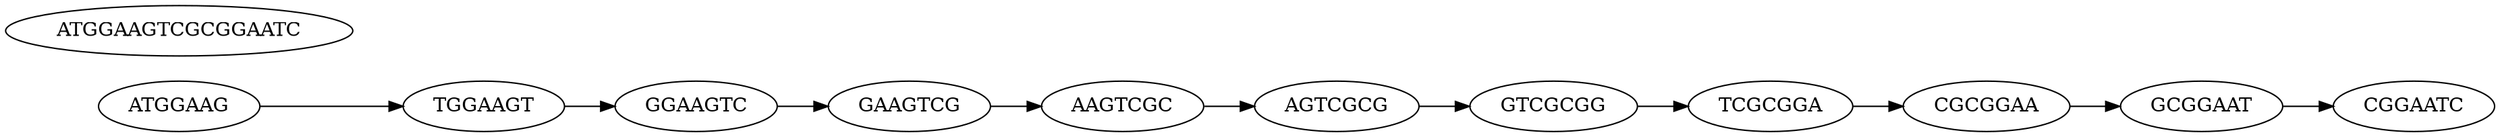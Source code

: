 // de Bruijn graph for assembly
digraph {
	GGAAGTC [label=GGAAGTC]
	GGAAGTC -> GAAGTCG
	AGTCGCG [label=AGTCGCG]
	AGTCGCG -> GTCGCGG
	ATGGAAG [label=ATGGAAG]
	ATGGAAG -> TGGAAGT
	GTCGCGG [label=GTCGCGG]
	GTCGCGG -> TCGCGGA
	AAGTCGC [label=AAGTCGC]
	AAGTCGC -> AGTCGCG
	TGGAAGT [label=TGGAAGT]
	TGGAAGT -> GGAAGTC
	GCGGAAT [label=GCGGAAT]
	GCGGAAT -> CGGAATC
	GAAGTCG [label=GAAGTCG]
	GAAGTCG -> AAGTCGC
	TCGCGGA [label=TCGCGGA]
	TCGCGGA -> CGCGGAA
	CGGAATC [label=CGGAATC]
	CGCGGAA [label=CGCGGAA]
	CGCGGAA -> GCGGAAT
	ATGGAAGTCGCGGAATC [label=ATGGAAGTCGCGGAATC]
	rankdir=LR
}
